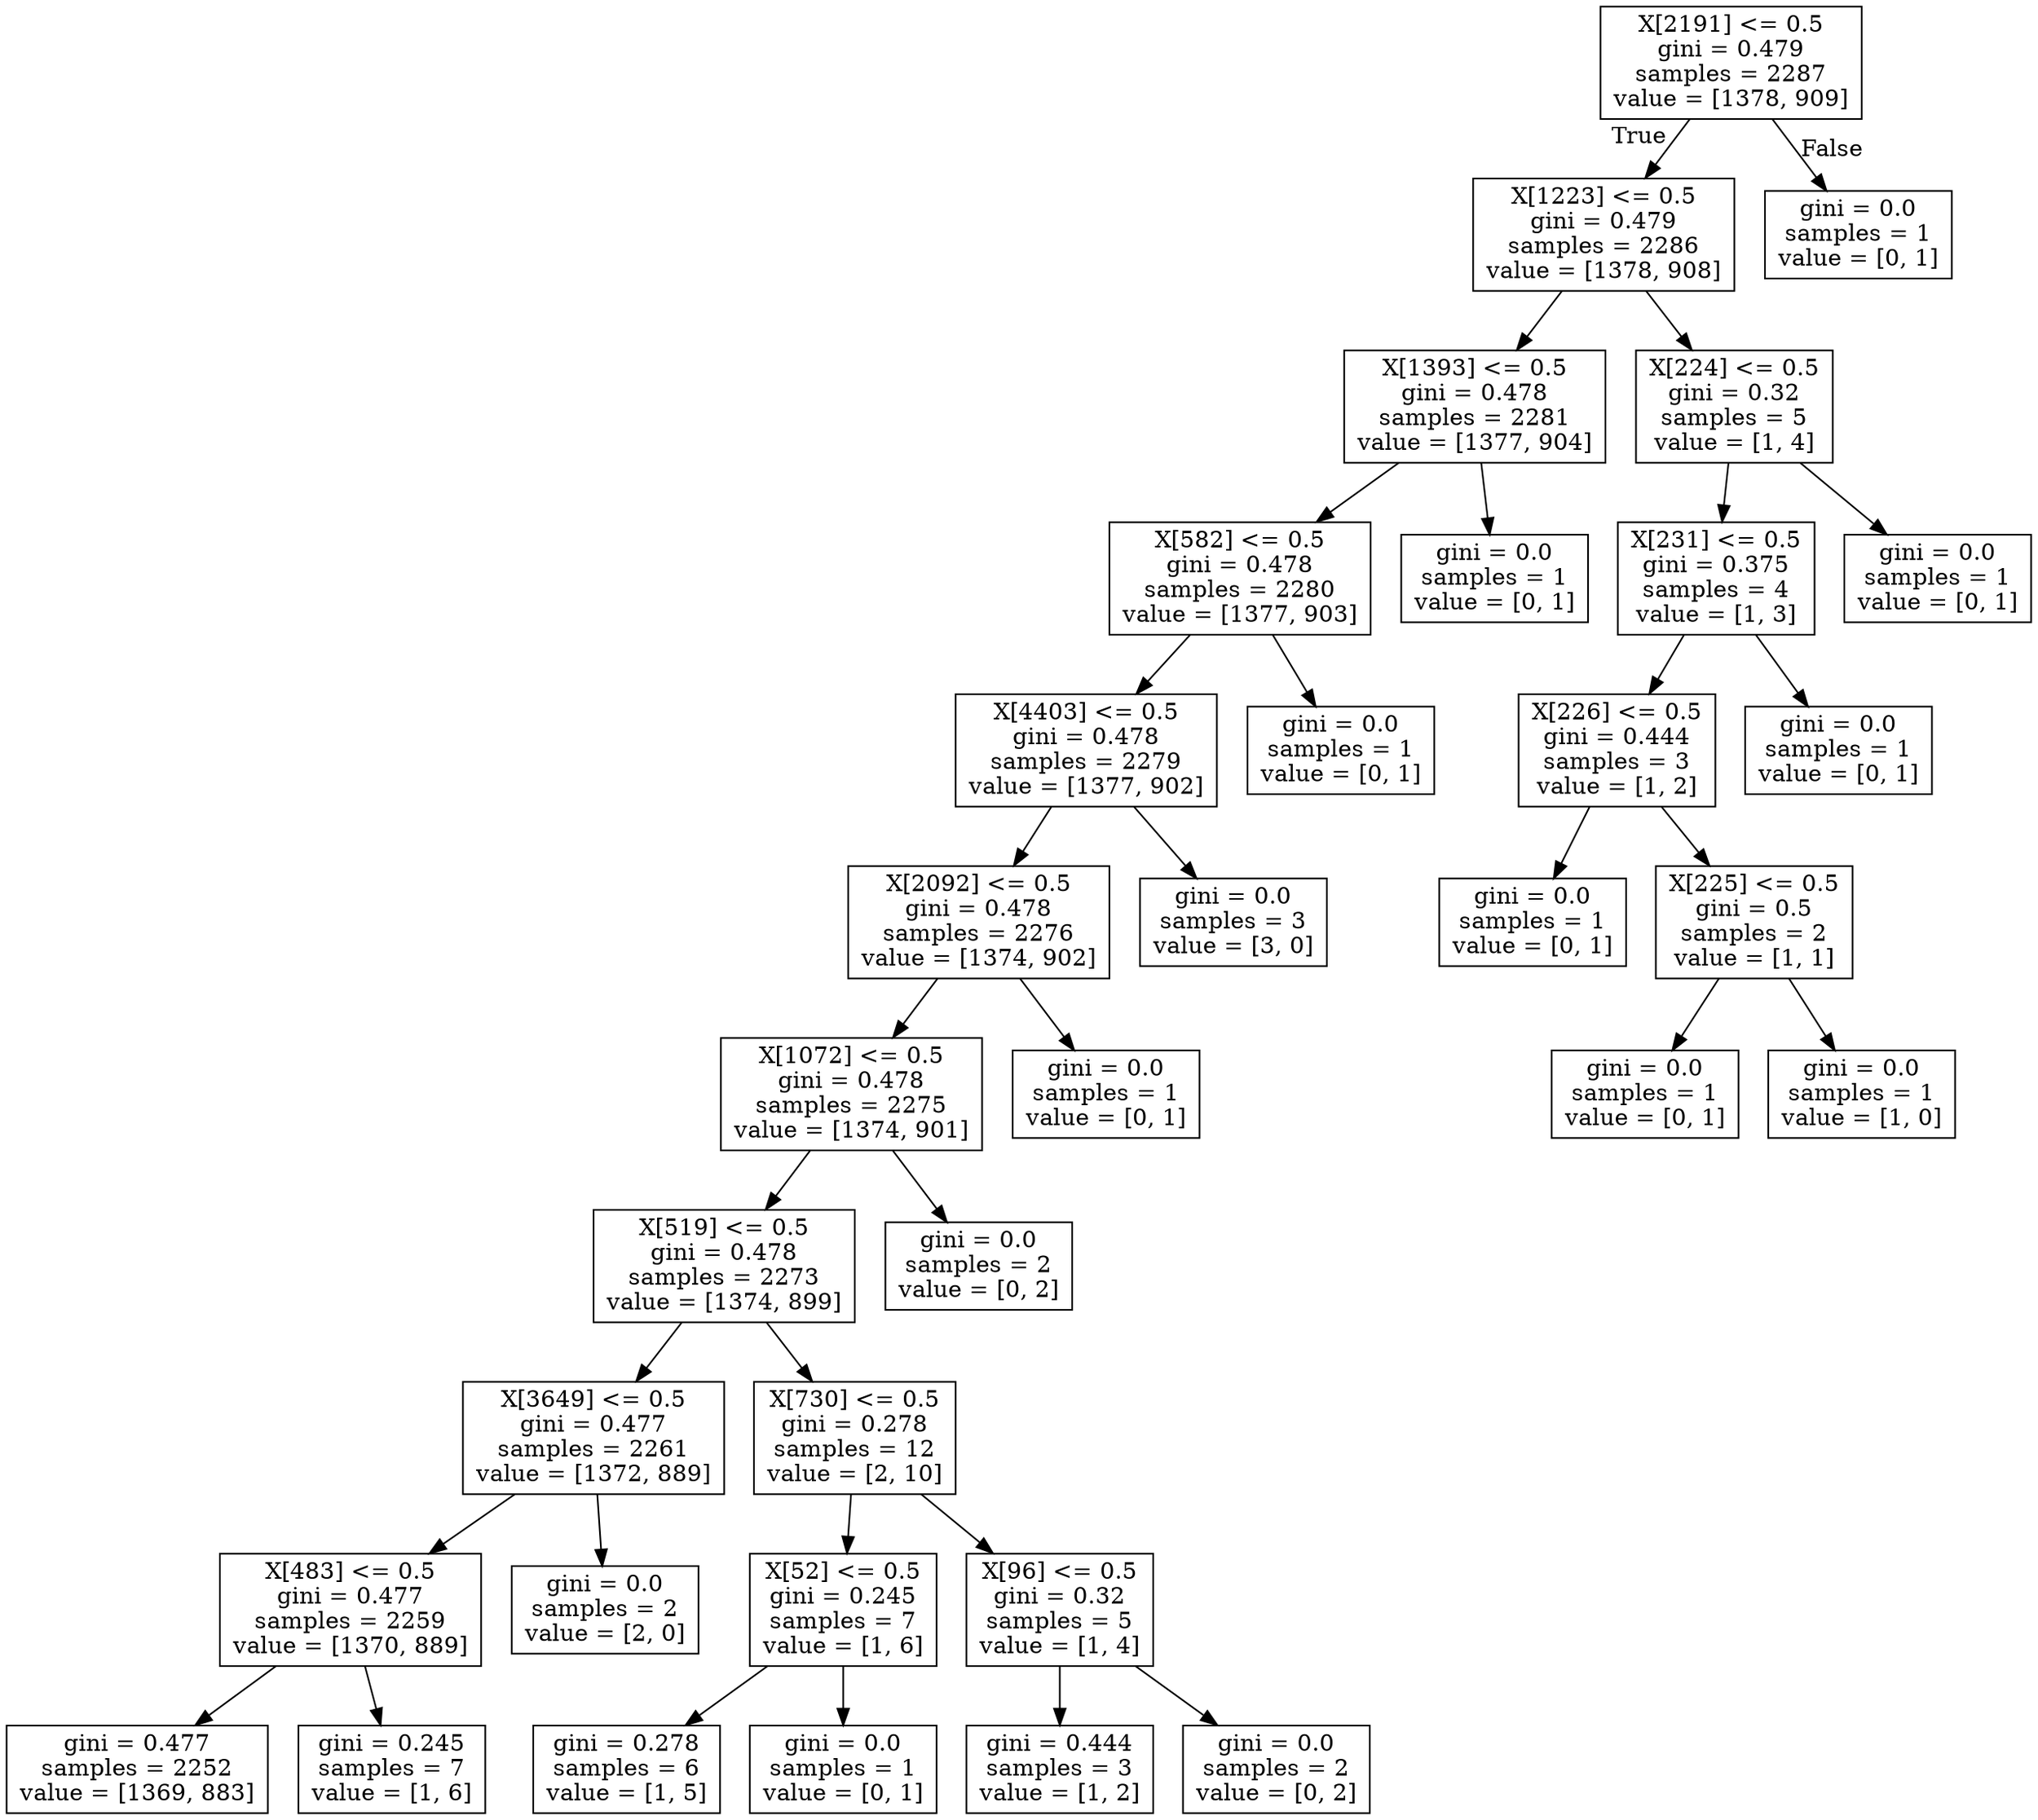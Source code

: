 digraph Tree {
node [shape=box] ;
0 [label="X[2191] <= 0.5\ngini = 0.479\nsamples = 2287\nvalue = [1378, 909]"] ;
1 [label="X[1223] <= 0.5\ngini = 0.479\nsamples = 2286\nvalue = [1378, 908]"] ;
0 -> 1 [labeldistance=2.5, labelangle=45, headlabel="True"] ;
2 [label="X[1393] <= 0.5\ngini = 0.478\nsamples = 2281\nvalue = [1377, 904]"] ;
1 -> 2 ;
3 [label="X[582] <= 0.5\ngini = 0.478\nsamples = 2280\nvalue = [1377, 903]"] ;
2 -> 3 ;
4 [label="X[4403] <= 0.5\ngini = 0.478\nsamples = 2279\nvalue = [1377, 902]"] ;
3 -> 4 ;
5 [label="X[2092] <= 0.5\ngini = 0.478\nsamples = 2276\nvalue = [1374, 902]"] ;
4 -> 5 ;
6 [label="X[1072] <= 0.5\ngini = 0.478\nsamples = 2275\nvalue = [1374, 901]"] ;
5 -> 6 ;
7 [label="X[519] <= 0.5\ngini = 0.478\nsamples = 2273\nvalue = [1374, 899]"] ;
6 -> 7 ;
8 [label="X[3649] <= 0.5\ngini = 0.477\nsamples = 2261\nvalue = [1372, 889]"] ;
7 -> 8 ;
9 [label="X[483] <= 0.5\ngini = 0.477\nsamples = 2259\nvalue = [1370, 889]"] ;
8 -> 9 ;
10 [label="gini = 0.477\nsamples = 2252\nvalue = [1369, 883]"] ;
9 -> 10 ;
11 [label="gini = 0.245\nsamples = 7\nvalue = [1, 6]"] ;
9 -> 11 ;
12 [label="gini = 0.0\nsamples = 2\nvalue = [2, 0]"] ;
8 -> 12 ;
13 [label="X[730] <= 0.5\ngini = 0.278\nsamples = 12\nvalue = [2, 10]"] ;
7 -> 13 ;
14 [label="X[52] <= 0.5\ngini = 0.245\nsamples = 7\nvalue = [1, 6]"] ;
13 -> 14 ;
15 [label="gini = 0.278\nsamples = 6\nvalue = [1, 5]"] ;
14 -> 15 ;
16 [label="gini = 0.0\nsamples = 1\nvalue = [0, 1]"] ;
14 -> 16 ;
17 [label="X[96] <= 0.5\ngini = 0.32\nsamples = 5\nvalue = [1, 4]"] ;
13 -> 17 ;
18 [label="gini = 0.444\nsamples = 3\nvalue = [1, 2]"] ;
17 -> 18 ;
19 [label="gini = 0.0\nsamples = 2\nvalue = [0, 2]"] ;
17 -> 19 ;
20 [label="gini = 0.0\nsamples = 2\nvalue = [0, 2]"] ;
6 -> 20 ;
21 [label="gini = 0.0\nsamples = 1\nvalue = [0, 1]"] ;
5 -> 21 ;
22 [label="gini = 0.0\nsamples = 3\nvalue = [3, 0]"] ;
4 -> 22 ;
23 [label="gini = 0.0\nsamples = 1\nvalue = [0, 1]"] ;
3 -> 23 ;
24 [label="gini = 0.0\nsamples = 1\nvalue = [0, 1]"] ;
2 -> 24 ;
25 [label="X[224] <= 0.5\ngini = 0.32\nsamples = 5\nvalue = [1, 4]"] ;
1 -> 25 ;
26 [label="X[231] <= 0.5\ngini = 0.375\nsamples = 4\nvalue = [1, 3]"] ;
25 -> 26 ;
27 [label="X[226] <= 0.5\ngini = 0.444\nsamples = 3\nvalue = [1, 2]"] ;
26 -> 27 ;
28 [label="gini = 0.0\nsamples = 1\nvalue = [0, 1]"] ;
27 -> 28 ;
29 [label="X[225] <= 0.5\ngini = 0.5\nsamples = 2\nvalue = [1, 1]"] ;
27 -> 29 ;
30 [label="gini = 0.0\nsamples = 1\nvalue = [0, 1]"] ;
29 -> 30 ;
31 [label="gini = 0.0\nsamples = 1\nvalue = [1, 0]"] ;
29 -> 31 ;
32 [label="gini = 0.0\nsamples = 1\nvalue = [0, 1]"] ;
26 -> 32 ;
33 [label="gini = 0.0\nsamples = 1\nvalue = [0, 1]"] ;
25 -> 33 ;
34 [label="gini = 0.0\nsamples = 1\nvalue = [0, 1]"] ;
0 -> 34 [labeldistance=2.5, labelangle=-45, headlabel="False"] ;
}